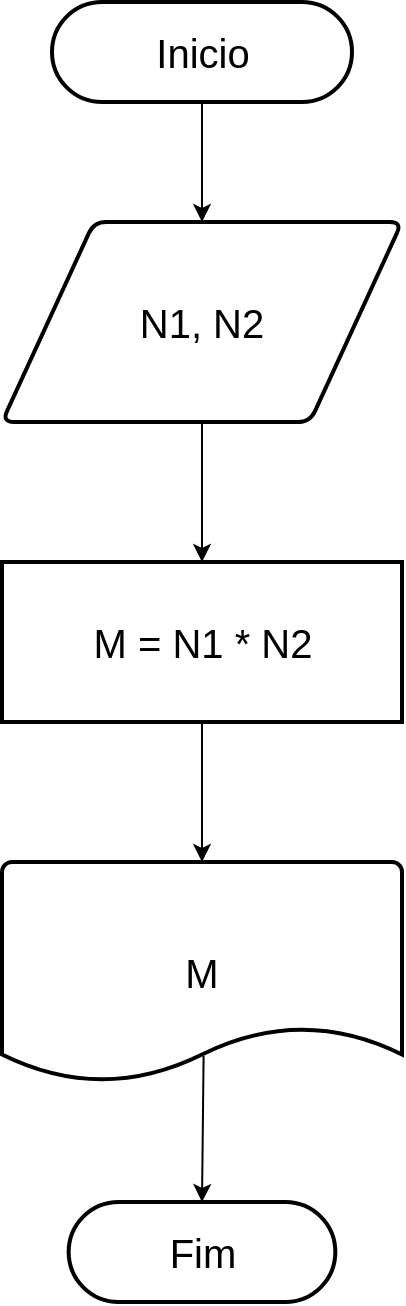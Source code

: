 <mxfile version="14.4.4" type="github"><diagram name="Page-1" id="c7558073-3199-34d8-9f00-42111426c3f3"><mxGraphModel dx="1447" dy="773" grid="1" gridSize="10" guides="1" tooltips="1" connect="1" arrows="1" fold="1" page="1" pageScale="1" pageWidth="826" pageHeight="1169" background="#ffffff" math="0" shadow="0"><root><mxCell id="0"/><mxCell id="1" parent="0"/><mxCell id="gfhiTJzwxxWnLKXiozgt-96" value="Inicio" style="html=1;dashed=0;whitespace=wrap;shape=mxgraph.dfd.start;fontSize=20;strokeWidth=2;" vertex="1" parent="1"><mxGeometry x="145" y="90" width="150" height="50" as="geometry"/></mxCell><mxCell id="gfhiTJzwxxWnLKXiozgt-98" value="N1, N2" style="shape=parallelogram;html=1;strokeWidth=2;perimeter=parallelogramPerimeter;whiteSpace=wrap;rounded=1;arcSize=12;size=0.23;fontSize=20;" vertex="1" parent="1"><mxGeometry x="120" y="200" width="200" height="100" as="geometry"/></mxCell><mxCell id="gfhiTJzwxxWnLKXiozgt-99" value="" style="endArrow=classic;html=1;fontSize=20;exitX=0.5;exitY=0.5;exitDx=0;exitDy=25;exitPerimeter=0;entryX=0.5;entryY=0;entryDx=0;entryDy=0;" edge="1" parent="1" source="gfhiTJzwxxWnLKXiozgt-96" target="gfhiTJzwxxWnLKXiozgt-98"><mxGeometry width="50" height="50" relative="1" as="geometry"><mxPoint x="420" y="370" as="sourcePoint"/><mxPoint x="190" y="170" as="targetPoint"/></mxGeometry></mxCell><mxCell id="gfhiTJzwxxWnLKXiozgt-100" value="M = N1 * N2" style="html=1;dashed=0;whitespace=wrap;strokeWidth=2;fontSize=20;" vertex="1" parent="1"><mxGeometry x="120" y="370" width="200" height="80" as="geometry"/></mxCell><mxCell id="gfhiTJzwxxWnLKXiozgt-101" value="" style="endArrow=classic;html=1;fontSize=20;exitX=0.5;exitY=1;exitDx=0;exitDy=0;entryX=0.5;entryY=0;entryDx=0;entryDy=0;" edge="1" parent="1" source="gfhiTJzwxxWnLKXiozgt-98" target="gfhiTJzwxxWnLKXiozgt-100"><mxGeometry width="50" height="50" relative="1" as="geometry"><mxPoint x="420" y="370" as="sourcePoint"/><mxPoint x="210" y="430" as="targetPoint"/></mxGeometry></mxCell><mxCell id="gfhiTJzwxxWnLKXiozgt-102" value="M" style="strokeWidth=2;html=1;shape=mxgraph.flowchart.document2;whiteSpace=wrap;size=0.25;fontSize=20;" vertex="1" parent="1"><mxGeometry x="120" y="520" width="200" height="110" as="geometry"/></mxCell><mxCell id="gfhiTJzwxxWnLKXiozgt-103" value="" style="endArrow=classic;html=1;fontSize=20;exitX=0.5;exitY=1;exitDx=0;exitDy=0;entryX=0.5;entryY=0;entryDx=0;entryDy=0;entryPerimeter=0;" edge="1" parent="1" source="gfhiTJzwxxWnLKXiozgt-100" target="gfhiTJzwxxWnLKXiozgt-102"><mxGeometry width="50" height="50" relative="1" as="geometry"><mxPoint x="420" y="510" as="sourcePoint"/><mxPoint x="470" y="460" as="targetPoint"/></mxGeometry></mxCell><mxCell id="gfhiTJzwxxWnLKXiozgt-104" value="Fim" style="html=1;dashed=0;whitespace=wrap;shape=mxgraph.dfd.start;strokeWidth=2;fontSize=20;" vertex="1" parent="1"><mxGeometry x="153.33" y="690" width="133.34" height="50" as="geometry"/></mxCell><mxCell id="gfhiTJzwxxWnLKXiozgt-105" value="" style="endArrow=classic;html=1;fontSize=20;exitX=0.504;exitY=0.882;exitDx=0;exitDy=0;exitPerimeter=0;entryX=0.5;entryY=0.5;entryDx=0;entryDy=-25;entryPerimeter=0;" edge="1" parent="1" source="gfhiTJzwxxWnLKXiozgt-102" target="gfhiTJzwxxWnLKXiozgt-104"><mxGeometry width="50" height="50" relative="1" as="geometry"><mxPoint x="225" y="630" as="sourcePoint"/><mxPoint x="230" y="680" as="targetPoint"/></mxGeometry></mxCell></root></mxGraphModel></diagram></mxfile>